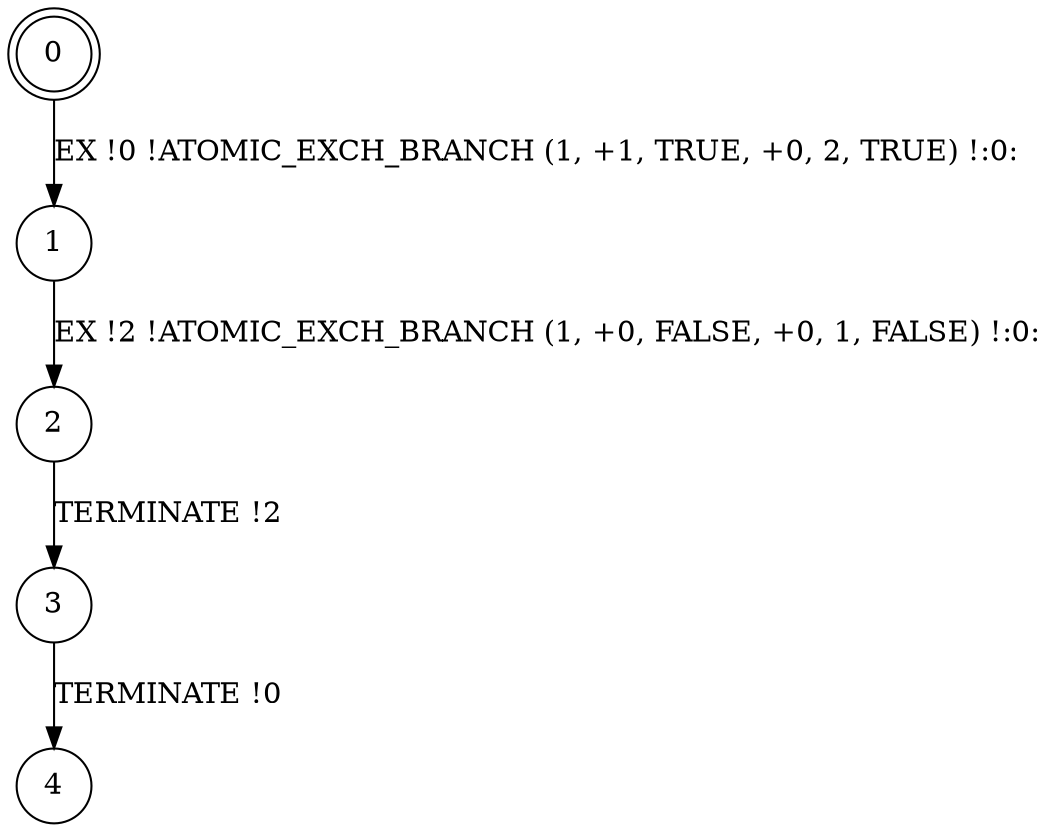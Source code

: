 digraph BCG {
size = "7, 10.5";
center = TRUE;
node [shape = circle];
0 [peripheries = 2];
0 -> 1 [label = "EX !0 !ATOMIC_EXCH_BRANCH (1, +1, TRUE, +0, 2, TRUE) !:0:"];
1 -> 2 [label = "EX !2 !ATOMIC_EXCH_BRANCH (1, +0, FALSE, +0, 1, FALSE) !:0:"];
2 -> 3 [label = "TERMINATE !2"];
3 -> 4 [label = "TERMINATE !0"];
}
